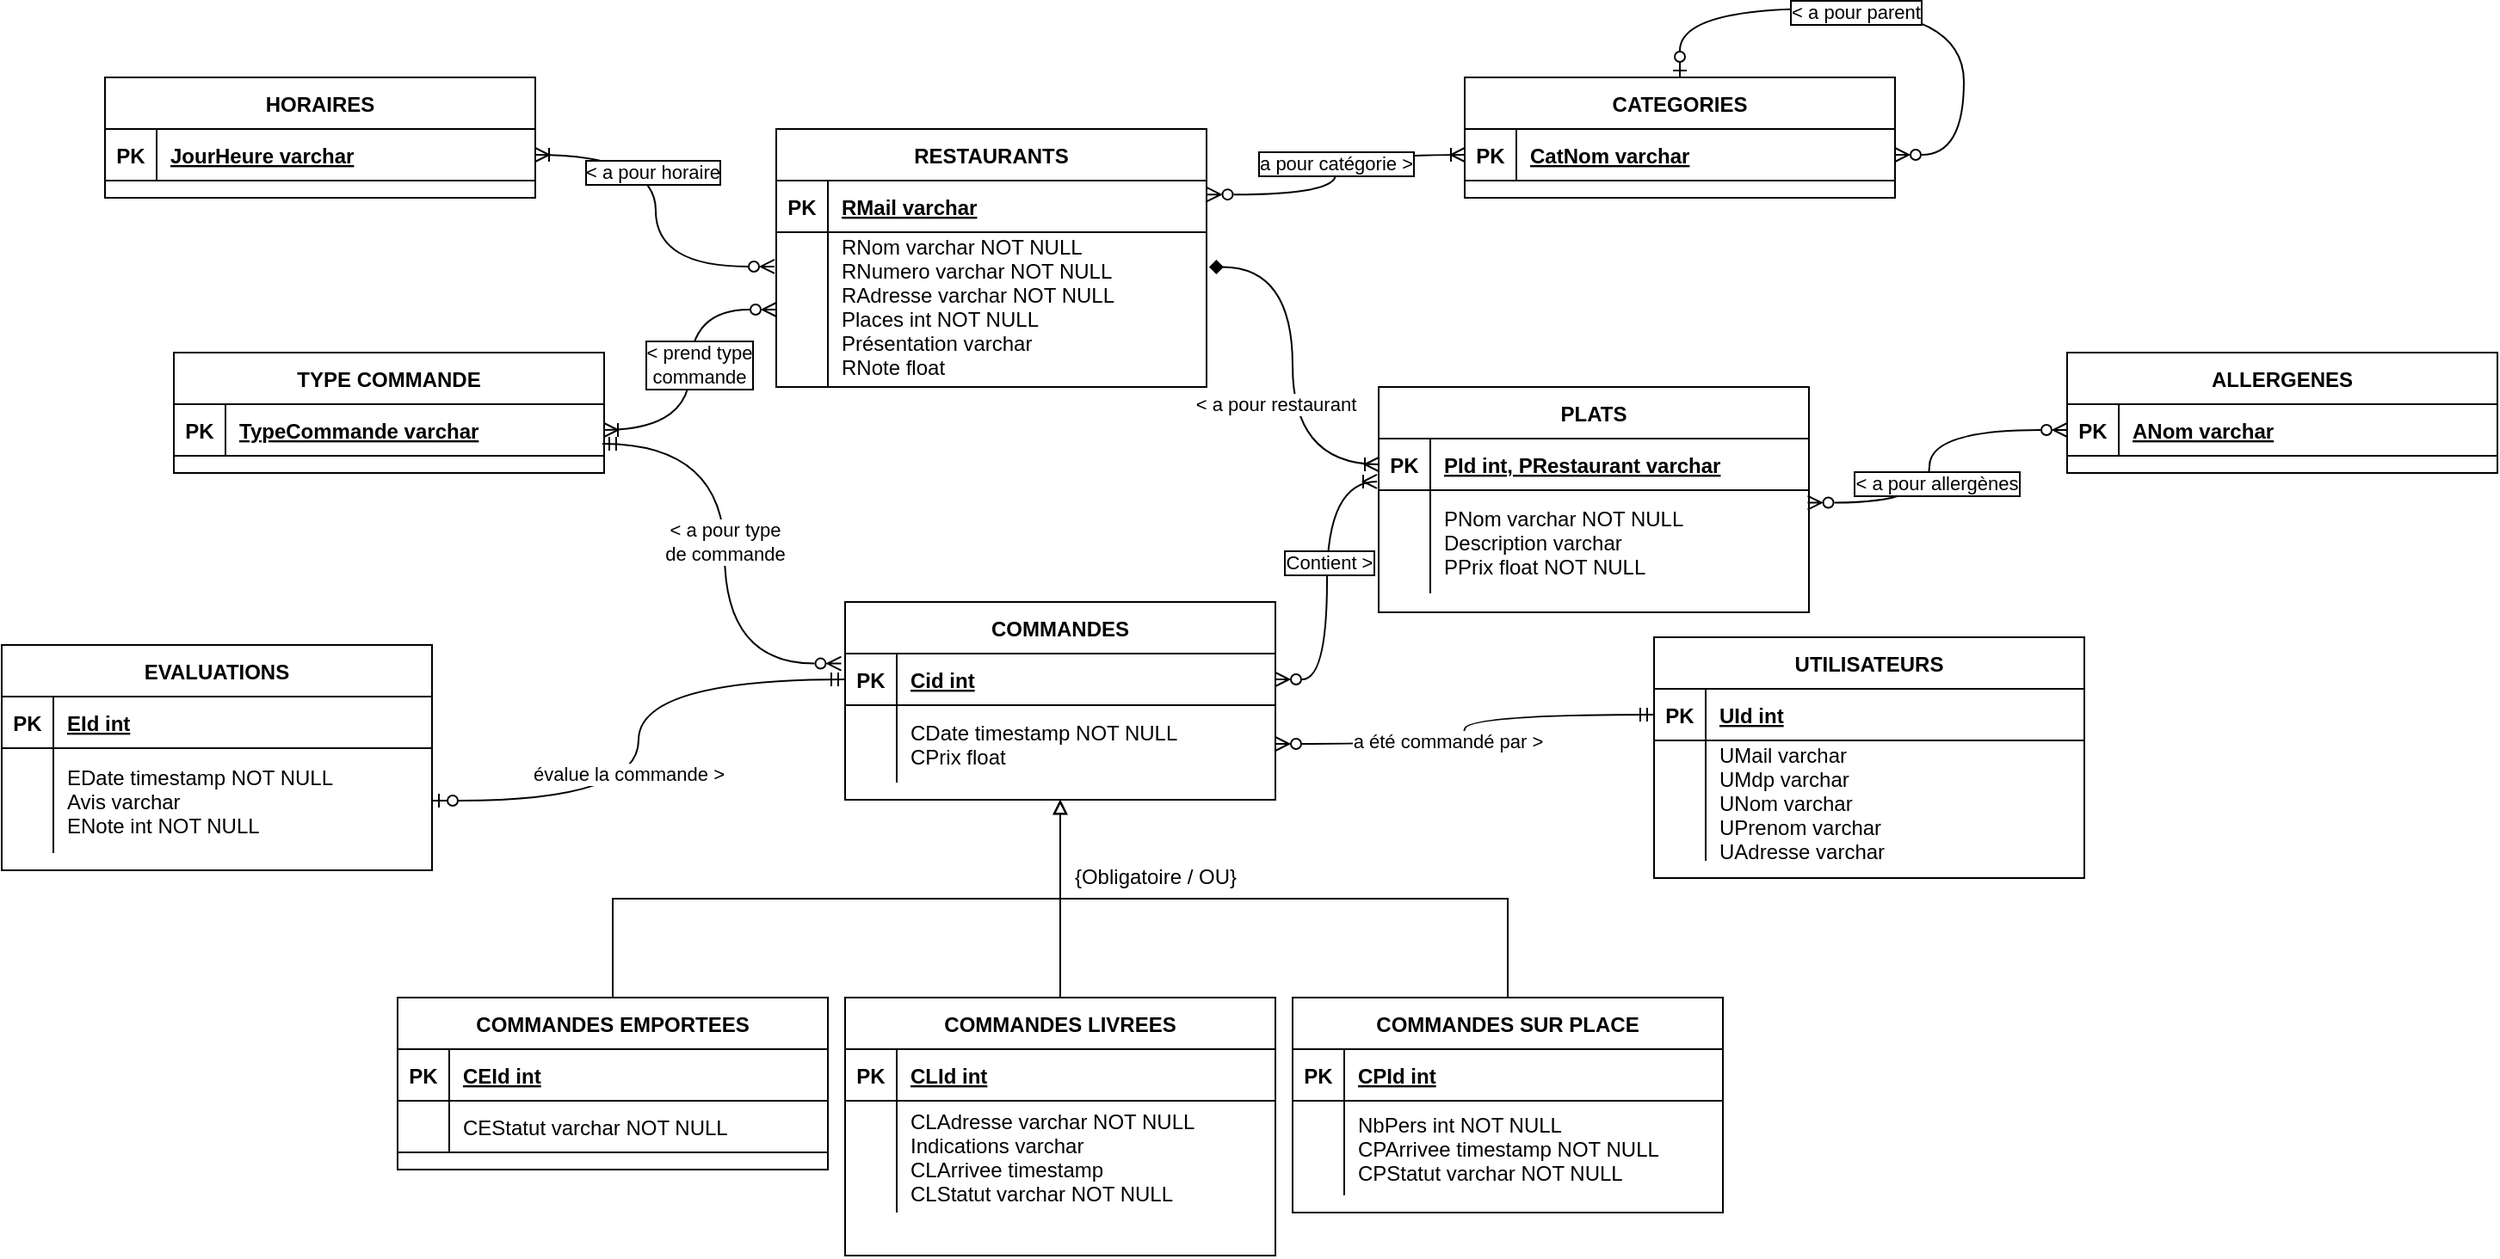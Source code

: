 <mxfile version="20.6.0" type="device"><diagram id="R2lEEEUBdFMjLlhIrx00" name="Page-1"><mxGraphModel dx="2388" dy="1149" grid="1" gridSize="10" guides="1" tooltips="1" connect="1" arrows="1" fold="1" page="0" pageScale="1" pageWidth="1169" pageHeight="827" math="0" shadow="0" extFonts="Permanent Marker^https://fonts.googleapis.com/css?family=Permanent+Marker"><root><mxCell id="0"/><mxCell id="1" parent="0"/><mxCell id="C-vyLk0tnHw3VtMMgP7b-2" value="PLATS" style="shape=table;startSize=30;container=1;collapsible=1;childLayout=tableLayout;fixedRows=1;rowLines=0;fontStyle=1;align=center;resizeLast=1;" parent="1" vertex="1"><mxGeometry x="140" y="60" width="250" height="131" as="geometry"/></mxCell><mxCell id="C-vyLk0tnHw3VtMMgP7b-3" value="" style="shape=partialRectangle;collapsible=0;dropTarget=0;pointerEvents=0;fillColor=none;points=[[0,0.5],[1,0.5]];portConstraint=eastwest;top=0;left=0;right=0;bottom=1;" parent="C-vyLk0tnHw3VtMMgP7b-2" vertex="1"><mxGeometry y="30" width="250" height="30" as="geometry"/></mxCell><mxCell id="C-vyLk0tnHw3VtMMgP7b-4" value="PK" style="shape=partialRectangle;overflow=hidden;connectable=0;fillColor=none;top=0;left=0;bottom=0;right=0;fontStyle=1;" parent="C-vyLk0tnHw3VtMMgP7b-3" vertex="1"><mxGeometry width="30" height="30" as="geometry"><mxRectangle width="30" height="30" as="alternateBounds"/></mxGeometry></mxCell><mxCell id="C-vyLk0tnHw3VtMMgP7b-5" value="PId int, PRestaurant varchar" style="shape=partialRectangle;overflow=hidden;connectable=0;fillColor=none;top=0;left=0;bottom=0;right=0;align=left;spacingLeft=6;fontStyle=5;" parent="C-vyLk0tnHw3VtMMgP7b-3" vertex="1"><mxGeometry x="30" width="220" height="30" as="geometry"><mxRectangle width="220" height="30" as="alternateBounds"/></mxGeometry></mxCell><mxCell id="C-vyLk0tnHw3VtMMgP7b-6" value="" style="shape=partialRectangle;collapsible=0;dropTarget=0;pointerEvents=0;fillColor=none;points=[[0,0.5],[1,0.5]];portConstraint=eastwest;top=0;left=0;right=0;bottom=0;" parent="C-vyLk0tnHw3VtMMgP7b-2" vertex="1"><mxGeometry y="60" width="250" height="60" as="geometry"/></mxCell><mxCell id="C-vyLk0tnHw3VtMMgP7b-7" value="" style="shape=partialRectangle;overflow=hidden;connectable=0;fillColor=none;top=0;left=0;bottom=0;right=0;" parent="C-vyLk0tnHw3VtMMgP7b-6" vertex="1"><mxGeometry width="30" height="60" as="geometry"><mxRectangle width="30" height="60" as="alternateBounds"/></mxGeometry></mxCell><mxCell id="C-vyLk0tnHw3VtMMgP7b-8" value="PNom varchar NOT NULL&#xA;Description varchar&#xA;PPrix float NOT NULL" style="shape=partialRectangle;overflow=hidden;connectable=0;fillColor=none;top=0;left=0;bottom=0;right=0;align=left;spacingLeft=6;" parent="C-vyLk0tnHw3VtMMgP7b-6" vertex="1"><mxGeometry x="30" width="220" height="60" as="geometry"><mxRectangle width="220" height="60" as="alternateBounds"/></mxGeometry></mxCell><mxCell id="C-vyLk0tnHw3VtMMgP7b-13" value="UTILISATEURS" style="shape=table;startSize=30;container=1;collapsible=1;childLayout=tableLayout;fixedRows=1;rowLines=0;fontStyle=1;align=center;resizeLast=1;" parent="1" vertex="1"><mxGeometry x="300" y="205.5" width="250" height="140" as="geometry"/></mxCell><mxCell id="C-vyLk0tnHw3VtMMgP7b-14" value="" style="shape=partialRectangle;collapsible=0;dropTarget=0;pointerEvents=0;fillColor=none;points=[[0,0.5],[1,0.5]];portConstraint=eastwest;top=0;left=0;right=0;bottom=1;" parent="C-vyLk0tnHw3VtMMgP7b-13" vertex="1"><mxGeometry y="30" width="250" height="30" as="geometry"/></mxCell><mxCell id="C-vyLk0tnHw3VtMMgP7b-15" value="PK" style="shape=partialRectangle;overflow=hidden;connectable=0;fillColor=none;top=0;left=0;bottom=0;right=0;fontStyle=1;" parent="C-vyLk0tnHw3VtMMgP7b-14" vertex="1"><mxGeometry width="30" height="30" as="geometry"><mxRectangle width="30" height="30" as="alternateBounds"/></mxGeometry></mxCell><mxCell id="C-vyLk0tnHw3VtMMgP7b-16" value="UId int" style="shape=partialRectangle;overflow=hidden;connectable=0;fillColor=none;top=0;left=0;bottom=0;right=0;align=left;spacingLeft=6;fontStyle=5;" parent="C-vyLk0tnHw3VtMMgP7b-14" vertex="1"><mxGeometry x="30" width="220" height="30" as="geometry"><mxRectangle width="220" height="30" as="alternateBounds"/></mxGeometry></mxCell><mxCell id="C-vyLk0tnHw3VtMMgP7b-17" value="" style="shape=partialRectangle;collapsible=0;dropTarget=0;pointerEvents=0;fillColor=none;points=[[0,0.5],[1,0.5]];portConstraint=eastwest;top=0;left=0;right=0;bottom=0;" parent="C-vyLk0tnHw3VtMMgP7b-13" vertex="1"><mxGeometry y="60" width="250" height="70" as="geometry"/></mxCell><mxCell id="C-vyLk0tnHw3VtMMgP7b-18" value="" style="shape=partialRectangle;overflow=hidden;connectable=0;fillColor=none;top=0;left=0;bottom=0;right=0;" parent="C-vyLk0tnHw3VtMMgP7b-17" vertex="1"><mxGeometry width="30" height="70" as="geometry"><mxRectangle width="30" height="70" as="alternateBounds"/></mxGeometry></mxCell><mxCell id="C-vyLk0tnHw3VtMMgP7b-19" value="UMail varchar&#xA;UMdp varchar&#xA;UNom varchar&#xA;UPrenom varchar&#xA;UAdresse varchar " style="shape=partialRectangle;overflow=hidden;connectable=0;fillColor=none;top=0;left=0;bottom=0;right=0;align=left;spacingLeft=6;" parent="C-vyLk0tnHw3VtMMgP7b-17" vertex="1"><mxGeometry x="30" width="220" height="70" as="geometry"><mxRectangle width="220" height="70" as="alternateBounds"/></mxGeometry></mxCell><mxCell id="C-vyLk0tnHw3VtMMgP7b-23" value="RESTAURANTS" style="shape=table;startSize=30;container=1;collapsible=1;childLayout=tableLayout;fixedRows=1;rowLines=0;fontStyle=1;align=center;resizeLast=1;" parent="1" vertex="1"><mxGeometry x="-210" y="-90" width="250" height="150" as="geometry"/></mxCell><mxCell id="C-vyLk0tnHw3VtMMgP7b-24" value="" style="shape=partialRectangle;collapsible=0;dropTarget=0;pointerEvents=0;fillColor=none;points=[[0,0.5],[1,0.5]];portConstraint=eastwest;top=0;left=0;right=0;bottom=1;" parent="C-vyLk0tnHw3VtMMgP7b-23" vertex="1"><mxGeometry y="30" width="250" height="30" as="geometry"/></mxCell><mxCell id="C-vyLk0tnHw3VtMMgP7b-25" value="PK" style="shape=partialRectangle;overflow=hidden;connectable=0;fillColor=none;top=0;left=0;bottom=0;right=0;fontStyle=1;" parent="C-vyLk0tnHw3VtMMgP7b-24" vertex="1"><mxGeometry width="30" height="30" as="geometry"><mxRectangle width="30" height="30" as="alternateBounds"/></mxGeometry></mxCell><mxCell id="C-vyLk0tnHw3VtMMgP7b-26" value="RMail varchar" style="shape=partialRectangle;overflow=hidden;connectable=0;fillColor=none;top=0;left=0;bottom=0;right=0;align=left;spacingLeft=6;fontStyle=5;" parent="C-vyLk0tnHw3VtMMgP7b-24" vertex="1"><mxGeometry x="30" width="220" height="30" as="geometry"><mxRectangle width="220" height="30" as="alternateBounds"/></mxGeometry></mxCell><mxCell id="C-vyLk0tnHw3VtMMgP7b-27" value="" style="shape=partialRectangle;collapsible=0;dropTarget=0;pointerEvents=0;fillColor=none;points=[[0,0.5],[1,0.5]];portConstraint=eastwest;top=0;left=0;right=0;bottom=0;" parent="C-vyLk0tnHw3VtMMgP7b-23" vertex="1"><mxGeometry y="60" width="250" height="90" as="geometry"/></mxCell><mxCell id="C-vyLk0tnHw3VtMMgP7b-28" value="" style="shape=partialRectangle;overflow=hidden;connectable=0;fillColor=none;top=0;left=0;bottom=0;right=0;" parent="C-vyLk0tnHw3VtMMgP7b-27" vertex="1"><mxGeometry width="30" height="90" as="geometry"><mxRectangle width="30" height="90" as="alternateBounds"/></mxGeometry></mxCell><mxCell id="C-vyLk0tnHw3VtMMgP7b-29" value="RNom varchar NOT NULL&#xA;RNumero varchar NOT NULL&#xA;RAdresse varchar NOT NULL&#xA;Places int NOT NULL&#xA;Présentation varchar&#xA;RNote float&#xA;" style="shape=partialRectangle;overflow=hidden;connectable=0;fillColor=none;top=0;left=0;bottom=0;right=0;align=left;spacingLeft=6;verticalAlign=middle;" parent="C-vyLk0tnHw3VtMMgP7b-27" vertex="1"><mxGeometry x="30" width="220" height="90" as="geometry"><mxRectangle width="220" height="90" as="alternateBounds"/></mxGeometry></mxCell><mxCell id="k5g94wxCDY1BFWn5QNMN-1" value="COMMANDES" style="shape=table;startSize=30;container=1;collapsible=1;childLayout=tableLayout;fixedRows=1;rowLines=0;fontStyle=1;align=center;resizeLast=1;" parent="1" vertex="1"><mxGeometry x="-170" y="185" width="250" height="115" as="geometry"><mxRectangle x="40" y="310" width="120" height="30" as="alternateBounds"/></mxGeometry></mxCell><mxCell id="k5g94wxCDY1BFWn5QNMN-2" value="" style="shape=partialRectangle;collapsible=0;dropTarget=0;pointerEvents=0;fillColor=none;points=[[0,0.5],[1,0.5]];portConstraint=eastwest;top=0;left=0;right=0;bottom=1;" parent="k5g94wxCDY1BFWn5QNMN-1" vertex="1"><mxGeometry y="30" width="250" height="30" as="geometry"/></mxCell><mxCell id="k5g94wxCDY1BFWn5QNMN-3" value="PK" style="shape=partialRectangle;overflow=hidden;connectable=0;fillColor=none;top=0;left=0;bottom=0;right=0;fontStyle=1;" parent="k5g94wxCDY1BFWn5QNMN-2" vertex="1"><mxGeometry width="30" height="30" as="geometry"><mxRectangle width="30" height="30" as="alternateBounds"/></mxGeometry></mxCell><mxCell id="k5g94wxCDY1BFWn5QNMN-4" value="Cid int" style="shape=partialRectangle;overflow=hidden;connectable=0;fillColor=none;top=0;left=0;bottom=0;right=0;align=left;spacingLeft=6;fontStyle=5;" parent="k5g94wxCDY1BFWn5QNMN-2" vertex="1"><mxGeometry x="30" width="220" height="30" as="geometry"><mxRectangle width="220" height="30" as="alternateBounds"/></mxGeometry></mxCell><mxCell id="k5g94wxCDY1BFWn5QNMN-5" value="" style="shape=partialRectangle;collapsible=0;dropTarget=0;pointerEvents=0;fillColor=none;points=[[0,0.5],[1,0.5]];portConstraint=eastwest;top=0;left=0;right=0;bottom=0;" parent="k5g94wxCDY1BFWn5QNMN-1" vertex="1"><mxGeometry y="60" width="250" height="45" as="geometry"/></mxCell><mxCell id="k5g94wxCDY1BFWn5QNMN-6" value="" style="shape=partialRectangle;overflow=hidden;connectable=0;fillColor=none;top=0;left=0;bottom=0;right=0;" parent="k5g94wxCDY1BFWn5QNMN-5" vertex="1"><mxGeometry width="30" height="45" as="geometry"><mxRectangle width="30" height="45" as="alternateBounds"/></mxGeometry></mxCell><mxCell id="k5g94wxCDY1BFWn5QNMN-7" value="CDate timestamp NOT NULL&#xA;CPrix float" style="shape=partialRectangle;overflow=hidden;connectable=0;fillColor=none;top=0;left=0;bottom=0;right=0;align=left;spacingLeft=6;" parent="k5g94wxCDY1BFWn5QNMN-5" vertex="1"><mxGeometry x="30" width="220" height="45" as="geometry"><mxRectangle width="220" height="45" as="alternateBounds"/></mxGeometry></mxCell><mxCell id="k5g94wxCDY1BFWn5QNMN-37" style="edgeStyle=orthogonalEdgeStyle;rounded=0;orthogonalLoop=1;jettySize=auto;html=1;exitX=0.5;exitY=0;exitDx=0;exitDy=0;entryX=0.5;entryY=1;entryDx=0;entryDy=0;endArrow=block;endFill=0;" parent="1" source="k5g94wxCDY1BFWn5QNMN-8" target="k5g94wxCDY1BFWn5QNMN-1" edge="1"><mxGeometry relative="1" as="geometry"/></mxCell><mxCell id="k5g94wxCDY1BFWn5QNMN-8" value="COMMANDES LIVREES" style="shape=table;startSize=30;container=1;collapsible=1;childLayout=tableLayout;fixedRows=1;rowLines=0;fontStyle=1;align=center;resizeLast=1;" parent="1" vertex="1"><mxGeometry x="-170" y="415" width="250" height="150" as="geometry"/></mxCell><mxCell id="k5g94wxCDY1BFWn5QNMN-9" value="" style="shape=partialRectangle;collapsible=0;dropTarget=0;pointerEvents=0;fillColor=none;points=[[0,0.5],[1,0.5]];portConstraint=eastwest;top=0;left=0;right=0;bottom=1;" parent="k5g94wxCDY1BFWn5QNMN-8" vertex="1"><mxGeometry y="30" width="250" height="30" as="geometry"/></mxCell><mxCell id="k5g94wxCDY1BFWn5QNMN-10" value="PK" style="shape=partialRectangle;overflow=hidden;connectable=0;fillColor=none;top=0;left=0;bottom=0;right=0;fontStyle=1;" parent="k5g94wxCDY1BFWn5QNMN-9" vertex="1"><mxGeometry width="30" height="30" as="geometry"><mxRectangle width="30" height="30" as="alternateBounds"/></mxGeometry></mxCell><mxCell id="k5g94wxCDY1BFWn5QNMN-11" value="CLId int" style="shape=partialRectangle;overflow=hidden;connectable=0;fillColor=none;top=0;left=0;bottom=0;right=0;align=left;spacingLeft=6;fontStyle=5;" parent="k5g94wxCDY1BFWn5QNMN-9" vertex="1"><mxGeometry x="30" width="220" height="30" as="geometry"><mxRectangle width="220" height="30" as="alternateBounds"/></mxGeometry></mxCell><mxCell id="k5g94wxCDY1BFWn5QNMN-12" value="" style="shape=partialRectangle;collapsible=0;dropTarget=0;pointerEvents=0;fillColor=none;points=[[0,0.5],[1,0.5]];portConstraint=eastwest;top=0;left=0;right=0;bottom=0;" parent="k5g94wxCDY1BFWn5QNMN-8" vertex="1"><mxGeometry y="60" width="250" height="65" as="geometry"/></mxCell><mxCell id="k5g94wxCDY1BFWn5QNMN-13" value="" style="shape=partialRectangle;overflow=hidden;connectable=0;fillColor=none;top=0;left=0;bottom=0;right=0;" parent="k5g94wxCDY1BFWn5QNMN-12" vertex="1"><mxGeometry width="30" height="65" as="geometry"><mxRectangle width="30" height="65" as="alternateBounds"/></mxGeometry></mxCell><mxCell id="k5g94wxCDY1BFWn5QNMN-14" value="CLAdresse varchar NOT NULL&#xA;Indications varchar&#xA;CLArrivee timestamp&#xA;CLStatut varchar NOT NULL" style="shape=partialRectangle;overflow=hidden;connectable=0;fillColor=none;top=0;left=0;bottom=0;right=0;align=left;spacingLeft=6;" parent="k5g94wxCDY1BFWn5QNMN-12" vertex="1"><mxGeometry x="30" width="220" height="65" as="geometry"><mxRectangle width="220" height="65" as="alternateBounds"/></mxGeometry></mxCell><mxCell id="k5g94wxCDY1BFWn5QNMN-52" style="edgeStyle=orthogonalEdgeStyle;rounded=0;orthogonalLoop=1;jettySize=auto;html=1;exitX=0.5;exitY=0;exitDx=0;exitDy=0;entryX=0.5;entryY=1;entryDx=0;entryDy=0;endArrow=block;endFill=0;" parent="1" source="k5g94wxCDY1BFWn5QNMN-15" target="k5g94wxCDY1BFWn5QNMN-1" edge="1"><mxGeometry relative="1" as="geometry"/></mxCell><mxCell id="k5g94wxCDY1BFWn5QNMN-15" value="COMMANDES SUR PLACE" style="shape=table;startSize=30;container=1;collapsible=1;childLayout=tableLayout;fixedRows=1;rowLines=0;fontStyle=1;align=center;resizeLast=1;" parent="1" vertex="1"><mxGeometry x="90" y="415" width="250" height="125" as="geometry"/></mxCell><mxCell id="k5g94wxCDY1BFWn5QNMN-16" value="" style="shape=partialRectangle;collapsible=0;dropTarget=0;pointerEvents=0;fillColor=none;points=[[0,0.5],[1,0.5]];portConstraint=eastwest;top=0;left=0;right=0;bottom=1;" parent="k5g94wxCDY1BFWn5QNMN-15" vertex="1"><mxGeometry y="30" width="250" height="30" as="geometry"/></mxCell><mxCell id="k5g94wxCDY1BFWn5QNMN-17" value="PK" style="shape=partialRectangle;overflow=hidden;connectable=0;fillColor=none;top=0;left=0;bottom=0;right=0;fontStyle=1;" parent="k5g94wxCDY1BFWn5QNMN-16" vertex="1"><mxGeometry width="30" height="30" as="geometry"><mxRectangle width="30" height="30" as="alternateBounds"/></mxGeometry></mxCell><mxCell id="k5g94wxCDY1BFWn5QNMN-18" value="CPId int" style="shape=partialRectangle;overflow=hidden;connectable=0;fillColor=none;top=0;left=0;bottom=0;right=0;align=left;spacingLeft=6;fontStyle=5;" parent="k5g94wxCDY1BFWn5QNMN-16" vertex="1"><mxGeometry x="30" width="220" height="30" as="geometry"><mxRectangle width="220" height="30" as="alternateBounds"/></mxGeometry></mxCell><mxCell id="k5g94wxCDY1BFWn5QNMN-19" value="" style="shape=partialRectangle;collapsible=0;dropTarget=0;pointerEvents=0;fillColor=none;points=[[0,0.5],[1,0.5]];portConstraint=eastwest;top=0;left=0;right=0;bottom=0;" parent="k5g94wxCDY1BFWn5QNMN-15" vertex="1"><mxGeometry y="60" width="250" height="55" as="geometry"/></mxCell><mxCell id="k5g94wxCDY1BFWn5QNMN-20" value="" style="shape=partialRectangle;overflow=hidden;connectable=0;fillColor=none;top=0;left=0;bottom=0;right=0;" parent="k5g94wxCDY1BFWn5QNMN-19" vertex="1"><mxGeometry width="30" height="55" as="geometry"><mxRectangle width="30" height="55" as="alternateBounds"/></mxGeometry></mxCell><mxCell id="k5g94wxCDY1BFWn5QNMN-21" value="NbPers int NOT NULL&#xA;CPArrivee timestamp NOT NULL&#xA;CPStatut varchar NOT NULL" style="shape=partialRectangle;overflow=hidden;connectable=0;fillColor=none;top=0;left=0;bottom=0;right=0;align=left;spacingLeft=6;" parent="k5g94wxCDY1BFWn5QNMN-19" vertex="1"><mxGeometry x="30" width="220" height="55" as="geometry"><mxRectangle width="220" height="55" as="alternateBounds"/></mxGeometry></mxCell><mxCell id="k5g94wxCDY1BFWn5QNMN-43" style="edgeStyle=orthogonalEdgeStyle;rounded=0;orthogonalLoop=1;jettySize=auto;html=1;exitX=0.5;exitY=0;exitDx=0;exitDy=0;entryX=0.5;entryY=1;entryDx=0;entryDy=0;endArrow=block;endFill=0;" parent="1" source="k5g94wxCDY1BFWn5QNMN-22" target="k5g94wxCDY1BFWn5QNMN-1" edge="1"><mxGeometry relative="1" as="geometry"/></mxCell><mxCell id="k5g94wxCDY1BFWn5QNMN-22" value="COMMANDES EMPORTEES" style="shape=table;startSize=30;container=1;collapsible=1;childLayout=tableLayout;fixedRows=1;rowLines=0;fontStyle=1;align=center;resizeLast=1;" parent="1" vertex="1"><mxGeometry x="-430" y="415" width="250" height="100" as="geometry"/></mxCell><mxCell id="k5g94wxCDY1BFWn5QNMN-23" value="" style="shape=partialRectangle;collapsible=0;dropTarget=0;pointerEvents=0;fillColor=none;points=[[0,0.5],[1,0.5]];portConstraint=eastwest;top=0;left=0;right=0;bottom=1;" parent="k5g94wxCDY1BFWn5QNMN-22" vertex="1"><mxGeometry y="30" width="250" height="30" as="geometry"/></mxCell><mxCell id="k5g94wxCDY1BFWn5QNMN-24" value="PK" style="shape=partialRectangle;overflow=hidden;connectable=0;fillColor=none;top=0;left=0;bottom=0;right=0;fontStyle=1;" parent="k5g94wxCDY1BFWn5QNMN-23" vertex="1"><mxGeometry width="30" height="30" as="geometry"><mxRectangle width="30" height="30" as="alternateBounds"/></mxGeometry></mxCell><mxCell id="k5g94wxCDY1BFWn5QNMN-25" value="CEId int" style="shape=partialRectangle;overflow=hidden;connectable=0;fillColor=none;top=0;left=0;bottom=0;right=0;align=left;spacingLeft=6;fontStyle=5;" parent="k5g94wxCDY1BFWn5QNMN-23" vertex="1"><mxGeometry x="30" width="220" height="30" as="geometry"><mxRectangle width="220" height="30" as="alternateBounds"/></mxGeometry></mxCell><mxCell id="k5g94wxCDY1BFWn5QNMN-150" style="shape=partialRectangle;collapsible=0;dropTarget=0;pointerEvents=0;fillColor=none;points=[[0,0.5],[1,0.5]];portConstraint=eastwest;top=0;left=0;right=0;bottom=1;" parent="k5g94wxCDY1BFWn5QNMN-22" vertex="1"><mxGeometry y="60" width="250" height="30" as="geometry"/></mxCell><mxCell id="k5g94wxCDY1BFWn5QNMN-151" style="shape=partialRectangle;overflow=hidden;connectable=0;fillColor=none;top=0;left=0;bottom=0;right=0;fontStyle=1;" parent="k5g94wxCDY1BFWn5QNMN-150" vertex="1"><mxGeometry width="30" height="30" as="geometry"><mxRectangle width="30" height="30" as="alternateBounds"/></mxGeometry></mxCell><mxCell id="k5g94wxCDY1BFWn5QNMN-152" value="CEStatut varchar NOT NULL" style="shape=partialRectangle;overflow=hidden;connectable=0;fillColor=none;top=0;left=0;bottom=0;right=0;align=left;spacingLeft=6;fontStyle=0;" parent="k5g94wxCDY1BFWn5QNMN-150" vertex="1"><mxGeometry x="30" width="220" height="30" as="geometry"><mxRectangle width="220" height="30" as="alternateBounds"/></mxGeometry></mxCell><mxCell id="k5g94wxCDY1BFWn5QNMN-29" value="EVALUATIONS" style="shape=table;startSize=30;container=1;collapsible=1;childLayout=tableLayout;fixedRows=1;rowLines=0;fontStyle=1;align=center;resizeLast=1;" parent="1" vertex="1"><mxGeometry x="-660" y="210" width="250" height="131" as="geometry"/></mxCell><mxCell id="k5g94wxCDY1BFWn5QNMN-30" value="" style="shape=partialRectangle;collapsible=0;dropTarget=0;pointerEvents=0;fillColor=none;points=[[0,0.5],[1,0.5]];portConstraint=eastwest;top=0;left=0;right=0;bottom=1;" parent="k5g94wxCDY1BFWn5QNMN-29" vertex="1"><mxGeometry y="30" width="250" height="30" as="geometry"/></mxCell><mxCell id="k5g94wxCDY1BFWn5QNMN-31" value="PK" style="shape=partialRectangle;overflow=hidden;connectable=0;fillColor=none;top=0;left=0;bottom=0;right=0;fontStyle=1;" parent="k5g94wxCDY1BFWn5QNMN-30" vertex="1"><mxGeometry width="30" height="30" as="geometry"><mxRectangle width="30" height="30" as="alternateBounds"/></mxGeometry></mxCell><mxCell id="k5g94wxCDY1BFWn5QNMN-32" value="EId int" style="shape=partialRectangle;overflow=hidden;connectable=0;fillColor=none;top=0;left=0;bottom=0;right=0;align=left;spacingLeft=6;fontStyle=5;" parent="k5g94wxCDY1BFWn5QNMN-30" vertex="1"><mxGeometry x="30" width="220" height="30" as="geometry"><mxRectangle width="220" height="30" as="alternateBounds"/></mxGeometry></mxCell><mxCell id="k5g94wxCDY1BFWn5QNMN-33" value="" style="shape=partialRectangle;collapsible=0;dropTarget=0;pointerEvents=0;fillColor=none;points=[[0,0.5],[1,0.5]];portConstraint=eastwest;top=0;left=0;right=0;bottom=0;" parent="k5g94wxCDY1BFWn5QNMN-29" vertex="1"><mxGeometry y="60" width="250" height="61" as="geometry"/></mxCell><mxCell id="k5g94wxCDY1BFWn5QNMN-34" value="" style="shape=partialRectangle;overflow=hidden;connectable=0;fillColor=none;top=0;left=0;bottom=0;right=0;" parent="k5g94wxCDY1BFWn5QNMN-33" vertex="1"><mxGeometry width="30" height="61" as="geometry"><mxRectangle width="30" height="61" as="alternateBounds"/></mxGeometry></mxCell><mxCell id="k5g94wxCDY1BFWn5QNMN-35" value="EDate timestamp NOT NULL&#xA;Avis varchar&#xA;ENote int NOT NULL" style="shape=partialRectangle;overflow=hidden;connectable=0;fillColor=none;top=0;left=0;bottom=0;right=0;align=left;spacingLeft=6;" parent="k5g94wxCDY1BFWn5QNMN-33" vertex="1"><mxGeometry x="30" width="220" height="61" as="geometry"><mxRectangle width="220" height="61" as="alternateBounds"/></mxGeometry></mxCell><mxCell id="k5g94wxCDY1BFWn5QNMN-53" value="CATEGORIES" style="shape=table;startSize=30;container=1;collapsible=1;childLayout=tableLayout;fixedRows=1;rowLines=0;fontStyle=1;align=center;resizeLast=1;" parent="1" vertex="1"><mxGeometry x="190" y="-120" width="250" height="70" as="geometry"/></mxCell><mxCell id="k5g94wxCDY1BFWn5QNMN-124" style="edgeStyle=orthogonalEdgeStyle;curved=1;rounded=0;orthogonalLoop=1;jettySize=auto;html=1;exitX=1;exitY=0.5;exitDx=0;exitDy=0;entryX=0.5;entryY=0;entryDx=0;entryDy=0;startArrow=ERzeroToMany;startFill=0;endArrow=ERzeroToOne;endFill=0;" parent="k5g94wxCDY1BFWn5QNMN-53" source="k5g94wxCDY1BFWn5QNMN-54" target="k5g94wxCDY1BFWn5QNMN-53" edge="1"><mxGeometry relative="1" as="geometry"><Array as="points"><mxPoint x="290" y="45"/><mxPoint x="290" y="-40"/><mxPoint x="125" y="-40"/></Array></mxGeometry></mxCell><mxCell id="k5g94wxCDY1BFWn5QNMN-168" value="&amp;lt; a pour parent" style="edgeLabel;html=1;align=center;verticalAlign=middle;resizable=0;points=[];labelBorderColor=default;" parent="k5g94wxCDY1BFWn5QNMN-124" vertex="1" connectable="0"><mxGeometry x="0.139" y="2" relative="1" as="geometry"><mxPoint as="offset"/></mxGeometry></mxCell><mxCell id="k5g94wxCDY1BFWn5QNMN-54" value="" style="shape=partialRectangle;collapsible=0;dropTarget=0;pointerEvents=0;fillColor=none;points=[[0,0.5],[1,0.5]];portConstraint=eastwest;top=0;left=0;right=0;bottom=1;" parent="k5g94wxCDY1BFWn5QNMN-53" vertex="1"><mxGeometry y="30" width="250" height="30" as="geometry"/></mxCell><mxCell id="k5g94wxCDY1BFWn5QNMN-55" value="PK" style="shape=partialRectangle;overflow=hidden;connectable=0;fillColor=none;top=0;left=0;bottom=0;right=0;fontStyle=1;" parent="k5g94wxCDY1BFWn5QNMN-54" vertex="1"><mxGeometry width="30" height="30" as="geometry"><mxRectangle width="30" height="30" as="alternateBounds"/></mxGeometry></mxCell><mxCell id="k5g94wxCDY1BFWn5QNMN-56" value="CatNom varchar" style="shape=partialRectangle;overflow=hidden;connectable=0;fillColor=none;top=0;left=0;bottom=0;right=0;align=left;spacingLeft=6;fontStyle=5;" parent="k5g94wxCDY1BFWn5QNMN-54" vertex="1"><mxGeometry x="30" width="220" height="30" as="geometry"><mxRectangle width="220" height="30" as="alternateBounds"/></mxGeometry></mxCell><mxCell id="k5g94wxCDY1BFWn5QNMN-60" value="TYPE COMMANDE" style="shape=table;startSize=30;container=1;collapsible=1;childLayout=tableLayout;fixedRows=1;rowLines=0;fontStyle=1;align=center;resizeLast=1;" parent="1" vertex="1"><mxGeometry x="-560" y="40" width="250" height="70" as="geometry"/></mxCell><mxCell id="k5g94wxCDY1BFWn5QNMN-61" value="" style="shape=partialRectangle;collapsible=0;dropTarget=0;pointerEvents=0;fillColor=none;points=[[0,0.5],[1,0.5]];portConstraint=eastwest;top=0;left=0;right=0;bottom=1;" parent="k5g94wxCDY1BFWn5QNMN-60" vertex="1"><mxGeometry y="30" width="250" height="30" as="geometry"/></mxCell><mxCell id="k5g94wxCDY1BFWn5QNMN-62" value="PK" style="shape=partialRectangle;overflow=hidden;connectable=0;fillColor=none;top=0;left=0;bottom=0;right=0;fontStyle=1;" parent="k5g94wxCDY1BFWn5QNMN-61" vertex="1"><mxGeometry width="30" height="30" as="geometry"><mxRectangle width="30" height="30" as="alternateBounds"/></mxGeometry></mxCell><mxCell id="k5g94wxCDY1BFWn5QNMN-63" value="TypeCommande varchar" style="shape=partialRectangle;overflow=hidden;connectable=0;fillColor=none;top=0;left=0;bottom=0;right=0;align=left;spacingLeft=6;fontStyle=5;" parent="k5g94wxCDY1BFWn5QNMN-61" vertex="1"><mxGeometry x="30" width="220" height="30" as="geometry"><mxRectangle width="220" height="30" as="alternateBounds"/></mxGeometry></mxCell><mxCell id="k5g94wxCDY1BFWn5QNMN-67" value="ALLERGENES" style="shape=table;startSize=30;container=1;collapsible=1;childLayout=tableLayout;fixedRows=1;rowLines=0;fontStyle=1;align=center;resizeLast=1;" parent="1" vertex="1"><mxGeometry x="540" y="40" width="250" height="70" as="geometry"/></mxCell><mxCell id="k5g94wxCDY1BFWn5QNMN-68" value="" style="shape=partialRectangle;collapsible=0;dropTarget=0;pointerEvents=0;fillColor=none;points=[[0,0.5],[1,0.5]];portConstraint=eastwest;top=0;left=0;right=0;bottom=1;" parent="k5g94wxCDY1BFWn5QNMN-67" vertex="1"><mxGeometry y="30" width="250" height="30" as="geometry"/></mxCell><mxCell id="k5g94wxCDY1BFWn5QNMN-69" value="PK" style="shape=partialRectangle;overflow=hidden;connectable=0;fillColor=none;top=0;left=0;bottom=0;right=0;fontStyle=1;" parent="k5g94wxCDY1BFWn5QNMN-68" vertex="1"><mxGeometry width="30" height="30" as="geometry"><mxRectangle width="30" height="30" as="alternateBounds"/></mxGeometry></mxCell><mxCell id="k5g94wxCDY1BFWn5QNMN-70" value="ANom varchar" style="shape=partialRectangle;overflow=hidden;connectable=0;fillColor=none;top=0;left=0;bottom=0;right=0;align=left;spacingLeft=6;fontStyle=5;" parent="k5g94wxCDY1BFWn5QNMN-68" vertex="1"><mxGeometry x="30" width="220" height="30" as="geometry"><mxRectangle width="220" height="30" as="alternateBounds"/></mxGeometry></mxCell><mxCell id="k5g94wxCDY1BFWn5QNMN-74" value="HORAIRES" style="shape=table;startSize=30;container=1;collapsible=1;childLayout=tableLayout;fixedRows=1;rowLines=0;fontStyle=1;align=center;resizeLast=1;" parent="1" vertex="1"><mxGeometry x="-600" y="-120" width="250" height="70" as="geometry"/></mxCell><mxCell id="k5g94wxCDY1BFWn5QNMN-75" value="" style="shape=partialRectangle;collapsible=0;dropTarget=0;pointerEvents=0;fillColor=none;points=[[0,0.5],[1,0.5]];portConstraint=eastwest;top=0;left=0;right=0;bottom=1;" parent="k5g94wxCDY1BFWn5QNMN-74" vertex="1"><mxGeometry y="30" width="250" height="30" as="geometry"/></mxCell><mxCell id="k5g94wxCDY1BFWn5QNMN-76" value="PK" style="shape=partialRectangle;overflow=hidden;connectable=0;fillColor=none;top=0;left=0;bottom=0;right=0;fontStyle=1;" parent="k5g94wxCDY1BFWn5QNMN-75" vertex="1"><mxGeometry width="30" height="30" as="geometry"><mxRectangle width="30" height="30" as="alternateBounds"/></mxGeometry></mxCell><mxCell id="k5g94wxCDY1BFWn5QNMN-77" value="JourHeure varchar" style="shape=partialRectangle;overflow=hidden;connectable=0;fillColor=none;top=0;left=0;bottom=0;right=0;align=left;spacingLeft=6;fontStyle=5;" parent="k5g94wxCDY1BFWn5QNMN-75" vertex="1"><mxGeometry x="30" width="220" height="30" as="geometry"><mxRectangle width="220" height="30" as="alternateBounds"/></mxGeometry></mxCell><mxCell id="k5g94wxCDY1BFWn5QNMN-97" style="rounded=0;orthogonalLoop=1;jettySize=auto;html=1;exitX=0;exitY=0.5;exitDx=0;exitDy=0;entryX=1.006;entryY=0.225;entryDx=0;entryDy=0;edgeStyle=orthogonalEdgeStyle;curved=1;endArrow=diamond;endFill=1;startArrow=ERoneToMany;startFill=0;entryPerimeter=0;" parent="1" source="C-vyLk0tnHw3VtMMgP7b-3" target="C-vyLk0tnHw3VtMMgP7b-27" edge="1"><mxGeometry relative="1" as="geometry"/></mxCell><mxCell id="k5g94wxCDY1BFWn5QNMN-163" value="&amp;lt; a pour restaurant" style="edgeLabel;html=1;align=center;verticalAlign=middle;resizable=0;points=[];" parent="k5g94wxCDY1BFWn5QNMN-97" vertex="1" connectable="0"><mxGeometry x="-0.171" y="-3" relative="1" as="geometry"><mxPoint x="-13" y="3" as="offset"/></mxGeometry></mxCell><mxCell id="k5g94wxCDY1BFWn5QNMN-105" style="edgeStyle=orthogonalEdgeStyle;curved=1;rounded=0;orthogonalLoop=1;jettySize=auto;html=1;exitX=-0.004;exitY=0.222;exitDx=0;exitDy=0;entryX=1;entryY=0.5;entryDx=0;entryDy=0;startArrow=ERzeroToMany;startFill=0;endArrow=ERoneToMany;endFill=0;exitPerimeter=0;" parent="1" source="C-vyLk0tnHw3VtMMgP7b-27" target="k5g94wxCDY1BFWn5QNMN-75" edge="1"><mxGeometry relative="1" as="geometry"><mxPoint x="-200" y="65" as="sourcePoint"/></mxGeometry></mxCell><mxCell id="k5g94wxCDY1BFWn5QNMN-164" value="&amp;lt; a pour horaire" style="edgeLabel;html=1;align=center;verticalAlign=middle;resizable=0;points=[];labelBorderColor=default;" parent="k5g94wxCDY1BFWn5QNMN-105" vertex="1" connectable="0"><mxGeometry x="0.216" y="2" relative="1" as="geometry"><mxPoint as="offset"/></mxGeometry></mxCell><mxCell id="k5g94wxCDY1BFWn5QNMN-113" style="edgeStyle=orthogonalEdgeStyle;curved=1;rounded=0;orthogonalLoop=1;jettySize=auto;html=1;exitX=1.001;exitY=0.269;exitDx=0;exitDy=0;entryX=0;entryY=0.5;entryDx=0;entryDy=0;startArrow=ERzeroToMany;startFill=0;endArrow=ERoneToMany;endFill=0;exitPerimeter=0;" parent="1" source="C-vyLk0tnHw3VtMMgP7b-24" target="k5g94wxCDY1BFWn5QNMN-54" edge="1"><mxGeometry relative="1" as="geometry"><mxPoint x="50" y="80" as="sourcePoint"/></mxGeometry></mxCell><mxCell id="k5g94wxCDY1BFWn5QNMN-162" value="a pour catégorie &amp;gt;" style="edgeLabel;html=1;align=center;verticalAlign=middle;resizable=0;points=[];labelBorderColor=default;" parent="k5g94wxCDY1BFWn5QNMN-113" vertex="1" connectable="0"><mxGeometry x="0.126" y="-1" relative="1" as="geometry"><mxPoint x="-1" y="4" as="offset"/></mxGeometry></mxCell><mxCell id="k5g94wxCDY1BFWn5QNMN-114" style="edgeStyle=orthogonalEdgeStyle;curved=1;rounded=0;orthogonalLoop=1;jettySize=auto;html=1;exitX=0;exitY=0.5;exitDx=0;exitDy=0;entryX=1;entryY=0.5;entryDx=0;entryDy=0;startArrow=ERzeroToMany;startFill=0;endArrow=ERoneToMany;endFill=0;" parent="1" source="C-vyLk0tnHw3VtMMgP7b-27" target="k5g94wxCDY1BFWn5QNMN-61" edge="1"><mxGeometry relative="1" as="geometry"><mxPoint x="-200" y="60" as="sourcePoint"/></mxGeometry></mxCell><mxCell id="k5g94wxCDY1BFWn5QNMN-165" value="&amp;lt; prend type&lt;br&gt;commande" style="edgeLabel;html=1;align=center;verticalAlign=middle;resizable=0;points=[];labelBorderColor=default;" parent="k5g94wxCDY1BFWn5QNMN-114" vertex="1" connectable="0"><mxGeometry x="-0.042" y="5" relative="1" as="geometry"><mxPoint as="offset"/></mxGeometry></mxCell><mxCell id="k5g94wxCDY1BFWn5QNMN-115" style="edgeStyle=orthogonalEdgeStyle;curved=1;rounded=0;orthogonalLoop=1;jettySize=auto;html=1;startArrow=ERzeroToMany;startFill=0;endArrow=ERzeroToMany;endFill=0;exitX=0.997;exitY=0.121;exitDx=0;exitDy=0;entryX=0;entryY=0.5;entryDx=0;entryDy=0;exitPerimeter=0;" parent="1" source="C-vyLk0tnHw3VtMMgP7b-6" target="k5g94wxCDY1BFWn5QNMN-68" edge="1"><mxGeometry relative="1" as="geometry"><mxPoint x="420" y="140" as="sourcePoint"/><mxPoint x="460" y="10" as="targetPoint"/><Array as="points"><mxPoint x="460" y="127"/><mxPoint x="460" y="85"/></Array></mxGeometry></mxCell><mxCell id="k5g94wxCDY1BFWn5QNMN-170" value="&amp;lt; a pour allergènes" style="edgeLabel;html=1;align=center;verticalAlign=middle;resizable=0;points=[];labelBorderColor=default;" parent="k5g94wxCDY1BFWn5QNMN-115" vertex="1" connectable="0"><mxGeometry x="0.357" y="-10" relative="1" as="geometry"><mxPoint x="-14" y="21" as="offset"/></mxGeometry></mxCell><mxCell id="k5g94wxCDY1BFWn5QNMN-131" style="edgeStyle=orthogonalEdgeStyle;curved=1;rounded=0;orthogonalLoop=1;jettySize=auto;html=1;exitX=1;exitY=0.5;exitDx=0;exitDy=0;entryX=0;entryY=0.5;entryDx=0;entryDy=0;startArrow=ERzeroToMany;startFill=0;endArrow=ERmandOne;endFill=0;" parent="1" source="k5g94wxCDY1BFWn5QNMN-5" target="C-vyLk0tnHw3VtMMgP7b-14" edge="1"><mxGeometry relative="1" as="geometry"><mxPoint x="80" y="300" as="sourcePoint"/></mxGeometry></mxCell><mxCell id="k5g94wxCDY1BFWn5QNMN-160" value="a été commandé par &amp;gt;" style="edgeLabel;html=1;align=center;verticalAlign=middle;resizable=0;points=[];" parent="k5g94wxCDY1BFWn5QNMN-131" vertex="1" connectable="0"><mxGeometry x="0.018" y="-7" relative="1" as="geometry"><mxPoint x="-17" y="9" as="offset"/></mxGeometry></mxCell><mxCell id="k5g94wxCDY1BFWn5QNMN-132" style="edgeStyle=orthogonalEdgeStyle;curved=1;rounded=0;orthogonalLoop=1;jettySize=auto;html=1;exitX=1;exitY=0.5;exitDx=0;exitDy=0;entryX=-0.004;entryY=0.833;entryDx=0;entryDy=0;startArrow=ERzeroToMany;startFill=0;endArrow=ERoneToMany;endFill=0;entryPerimeter=0;" parent="1" source="k5g94wxCDY1BFWn5QNMN-2" target="C-vyLk0tnHw3VtMMgP7b-3" edge="1"><mxGeometry relative="1" as="geometry"/></mxCell><mxCell id="k5g94wxCDY1BFWn5QNMN-161" value="Contient &amp;gt;" style="edgeLabel;html=1;align=center;verticalAlign=middle;resizable=0;points=[];labelBorderColor=default;" parent="k5g94wxCDY1BFWn5QNMN-132" vertex="1" connectable="0"><mxGeometry x="0.133" y="-1" relative="1" as="geometry"><mxPoint as="offset"/></mxGeometry></mxCell><mxCell id="k5g94wxCDY1BFWn5QNMN-138" style="edgeStyle=orthogonalEdgeStyle;curved=1;rounded=0;orthogonalLoop=1;jettySize=auto;html=1;exitX=-0.009;exitY=0.193;exitDx=0;exitDy=0;entryX=0.996;entryY=0.767;entryDx=0;entryDy=0;entryPerimeter=0;startArrow=ERzeroToMany;startFill=0;endArrow=ERmandOne;endFill=0;exitPerimeter=0;" parent="1" source="k5g94wxCDY1BFWn5QNMN-2" target="k5g94wxCDY1BFWn5QNMN-61" edge="1"><mxGeometry relative="1" as="geometry"><mxPoint x="-170" y="300" as="sourcePoint"/></mxGeometry></mxCell><mxCell id="k5g94wxCDY1BFWn5QNMN-166" value="&lt;div&gt;&amp;lt; a pour type&lt;/div&gt;&lt;div&gt;de commande&lt;/div&gt;" style="edgeLabel;html=1;align=center;verticalAlign=middle;resizable=0;points=[];" parent="k5g94wxCDY1BFWn5QNMN-138" vertex="1" connectable="0"><mxGeometry x="0.39" y="12" relative="1" as="geometry"><mxPoint x="12" y="47" as="offset"/></mxGeometry></mxCell><mxCell id="k5g94wxCDY1BFWn5QNMN-156" style="edgeStyle=orthogonalEdgeStyle;curved=1;rounded=0;orthogonalLoop=1;jettySize=auto;html=1;exitX=1;exitY=0.5;exitDx=0;exitDy=0;entryX=0;entryY=0.5;entryDx=0;entryDy=0;startArrow=ERzeroToOne;startFill=0;endArrow=ERmandOne;endFill=0;" parent="1" source="k5g94wxCDY1BFWn5QNMN-33" target="k5g94wxCDY1BFWn5QNMN-2" edge="1"><mxGeometry relative="1" as="geometry"><mxPoint x="-410" y="341.0" as="sourcePoint"/></mxGeometry></mxCell><mxCell id="k5g94wxCDY1BFWn5QNMN-167" value="évalue la commande &amp;gt;" style="edgeLabel;html=1;align=center;verticalAlign=middle;resizable=0;points=[];" parent="k5g94wxCDY1BFWn5QNMN-156" vertex="1" connectable="0"><mxGeometry x="-0.126" y="6" relative="1" as="geometry"><mxPoint as="offset"/></mxGeometry></mxCell><mxCell id="N97lPNoNWwBvXIl0sCWr-12" value="{Obligatoire / OU}" style="text;html=1;resizable=0;autosize=1;align=center;verticalAlign=middle;points=[];fillColor=none;strokeColor=none;rounded=0;" parent="1" vertex="1"><mxGeometry x="-50" y="330" width="120" height="30" as="geometry"/></mxCell></root></mxGraphModel></diagram></mxfile>
